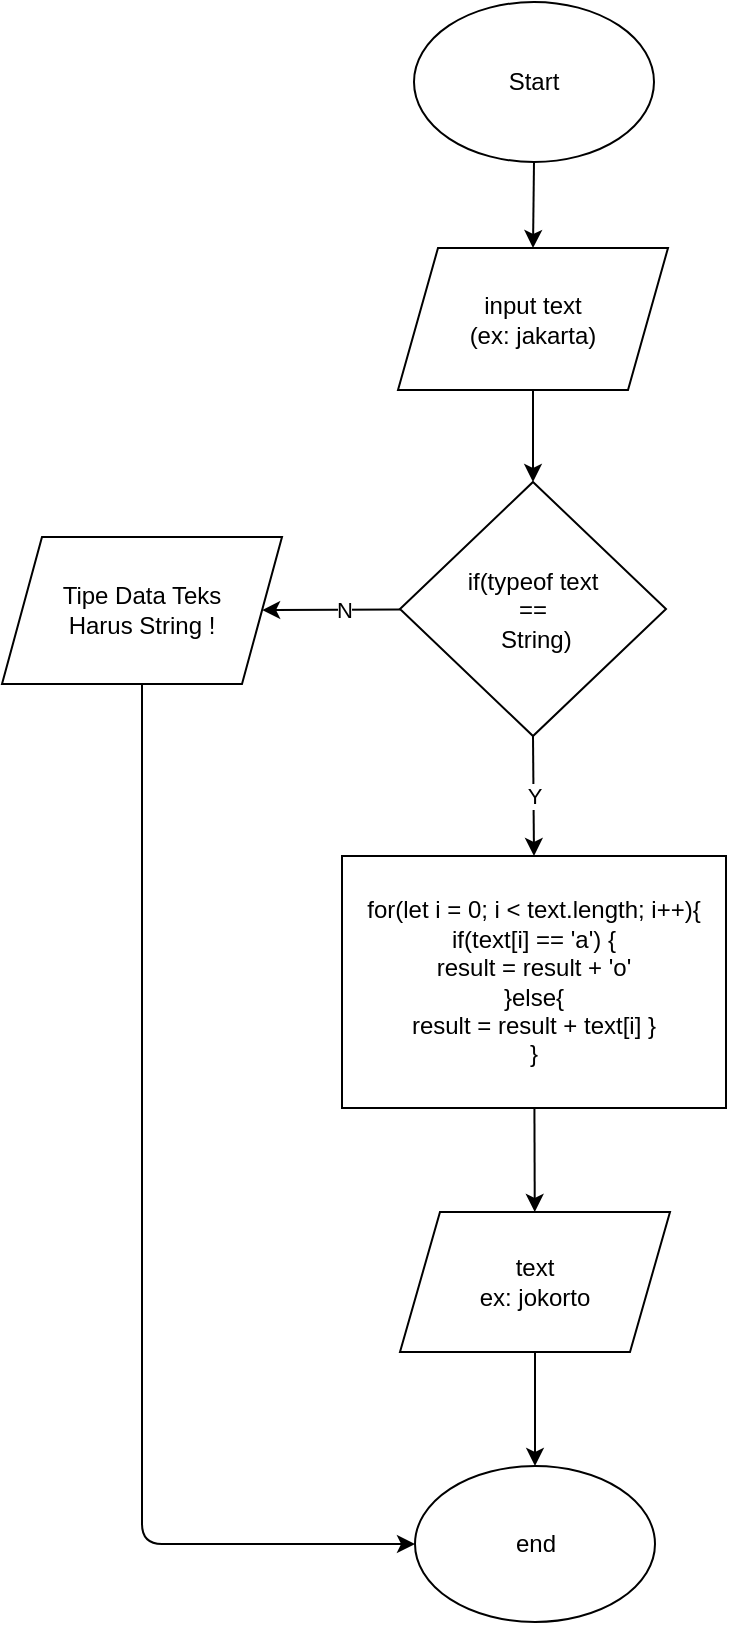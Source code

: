 <mxfile>
    <diagram id="z37mUEPp4qOaj20kRLpD" name="Page-1">
        <mxGraphModel dx="1491" dy="1486" grid="1" gridSize="10" guides="1" tooltips="1" connect="1" arrows="1" fold="1" page="1" pageScale="1" pageWidth="850" pageHeight="1100" math="0" shadow="0">
            <root>
                <mxCell id="0"/>
                <mxCell id="1" parent="0"/>
                <mxCell id="BzAyO3Wn1m2_-uCd3Lk2-1" value="Start" style="ellipse;whiteSpace=wrap;html=1;" parent="1" vertex="1">
                    <mxGeometry x="397" y="135" width="120" height="80" as="geometry"/>
                </mxCell>
                <mxCell id="12" value="" style="edgeStyle=none;html=1;" edge="1" parent="1" source="BzAyO3Wn1m2_-uCd3Lk2-6" target="11">
                    <mxGeometry relative="1" as="geometry"/>
                </mxCell>
                <mxCell id="BzAyO3Wn1m2_-uCd3Lk2-6" value="input text&lt;br&gt;(ex: jakarta)" style="shape=parallelogram;perimeter=parallelogramPerimeter;whiteSpace=wrap;html=1;fixedSize=1;" parent="1" vertex="1">
                    <mxGeometry x="389" y="258" width="135" height="71" as="geometry"/>
                </mxCell>
                <mxCell id="14" value="N" style="edgeStyle=none;html=1;" edge="1" parent="1" source="11" target="13">
                    <mxGeometry x="-0.183" relative="1" as="geometry">
                        <mxPoint as="offset"/>
                    </mxGeometry>
                </mxCell>
                <mxCell id="11" value="if(typeof text &lt;br&gt;==&lt;br&gt;&amp;nbsp;String)" style="rhombus;whiteSpace=wrap;html=1;" vertex="1" parent="1">
                    <mxGeometry x="390" y="375" width="133" height="127" as="geometry"/>
                </mxCell>
                <mxCell id="13" value="Tipe Data Teks&lt;br&gt;Harus String !" style="shape=parallelogram;perimeter=parallelogramPerimeter;whiteSpace=wrap;html=1;fixedSize=1;" vertex="1" parent="1">
                    <mxGeometry x="191" y="402.5" width="140" height="73.5" as="geometry"/>
                </mxCell>
                <mxCell id="22" value="" style="edgeStyle=none;html=1;" edge="1" parent="1" source="17" target="21">
                    <mxGeometry relative="1" as="geometry"/>
                </mxCell>
                <mxCell id="17" value="for(let i = 0; i &amp;lt; text.length; i++){&lt;br&gt;if(text[i] == 'a') {&lt;br&gt;result = result + 'o'&lt;br&gt;}else{&lt;br&gt;result = result + text[i] }&lt;br&gt;}" style="whiteSpace=wrap;html=1;" vertex="1" parent="1">
                    <mxGeometry x="361" y="562" width="192" height="126" as="geometry"/>
                </mxCell>
                <mxCell id="20" value="Y" style="endArrow=classic;html=1;exitX=0.5;exitY=1;exitDx=0;exitDy=0;entryX=0.5;entryY=0;entryDx=0;entryDy=0;" edge="1" parent="1" source="11" target="17">
                    <mxGeometry width="50" height="50" relative="1" as="geometry">
                        <mxPoint x="412" y="592" as="sourcePoint"/>
                        <mxPoint x="462" y="542" as="targetPoint"/>
                    </mxGeometry>
                </mxCell>
                <mxCell id="24" value="" style="edgeStyle=none;html=1;" edge="1" parent="1" source="21" target="23">
                    <mxGeometry relative="1" as="geometry"/>
                </mxCell>
                <mxCell id="21" value="text&lt;br&gt;ex: jokorto" style="shape=parallelogram;perimeter=parallelogramPerimeter;whiteSpace=wrap;html=1;fixedSize=1;" vertex="1" parent="1">
                    <mxGeometry x="390" y="740" width="135" height="70" as="geometry"/>
                </mxCell>
                <mxCell id="23" value="end" style="ellipse;whiteSpace=wrap;html=1;" vertex="1" parent="1">
                    <mxGeometry x="397.5" y="867" width="120" height="78" as="geometry"/>
                </mxCell>
                <mxCell id="25" value="" style="endArrow=classic;html=1;exitX=0.5;exitY=1;exitDx=0;exitDy=0;entryX=0.5;entryY=0;entryDx=0;entryDy=0;" edge="1" parent="1" source="BzAyO3Wn1m2_-uCd3Lk2-1" target="BzAyO3Wn1m2_-uCd3Lk2-6">
                    <mxGeometry width="50" height="50" relative="1" as="geometry">
                        <mxPoint x="422" y="435" as="sourcePoint"/>
                        <mxPoint x="472" y="385" as="targetPoint"/>
                    </mxGeometry>
                </mxCell>
                <mxCell id="26" value="" style="endArrow=classic;html=1;exitX=0.5;exitY=1;exitDx=0;exitDy=0;entryX=0;entryY=0.5;entryDx=0;entryDy=0;" edge="1" parent="1" source="13" target="23">
                    <mxGeometry width="50" height="50" relative="1" as="geometry">
                        <mxPoint x="422" y="695" as="sourcePoint"/>
                        <mxPoint x="472" y="645" as="targetPoint"/>
                        <Array as="points">
                            <mxPoint x="261" y="906"/>
                        </Array>
                    </mxGeometry>
                </mxCell>
            </root>
        </mxGraphModel>
    </diagram>
</mxfile>